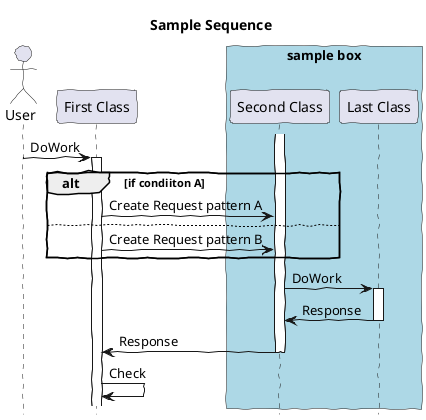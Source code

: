 @startuml
title Sample Sequence
hide footbox
skinparam backgroundColor white
skinparam handwritten true

actor User
participant "First Class" as A
box "sample box" #LightBlue
    participant "Second Class" as B
    participant "Last Class" as C
end box

User -> A: DoWork
activate A
alt if condiiton A
    A -> B: Create Request pattern A
else
    A -> B: Create Request pattern B
end
activate B
B -> C: DoWork
activate C
C -> B: Response
deactivate C
B -> A: Response
deactivate B
A -> A: Check
deactivate B
@enduml
